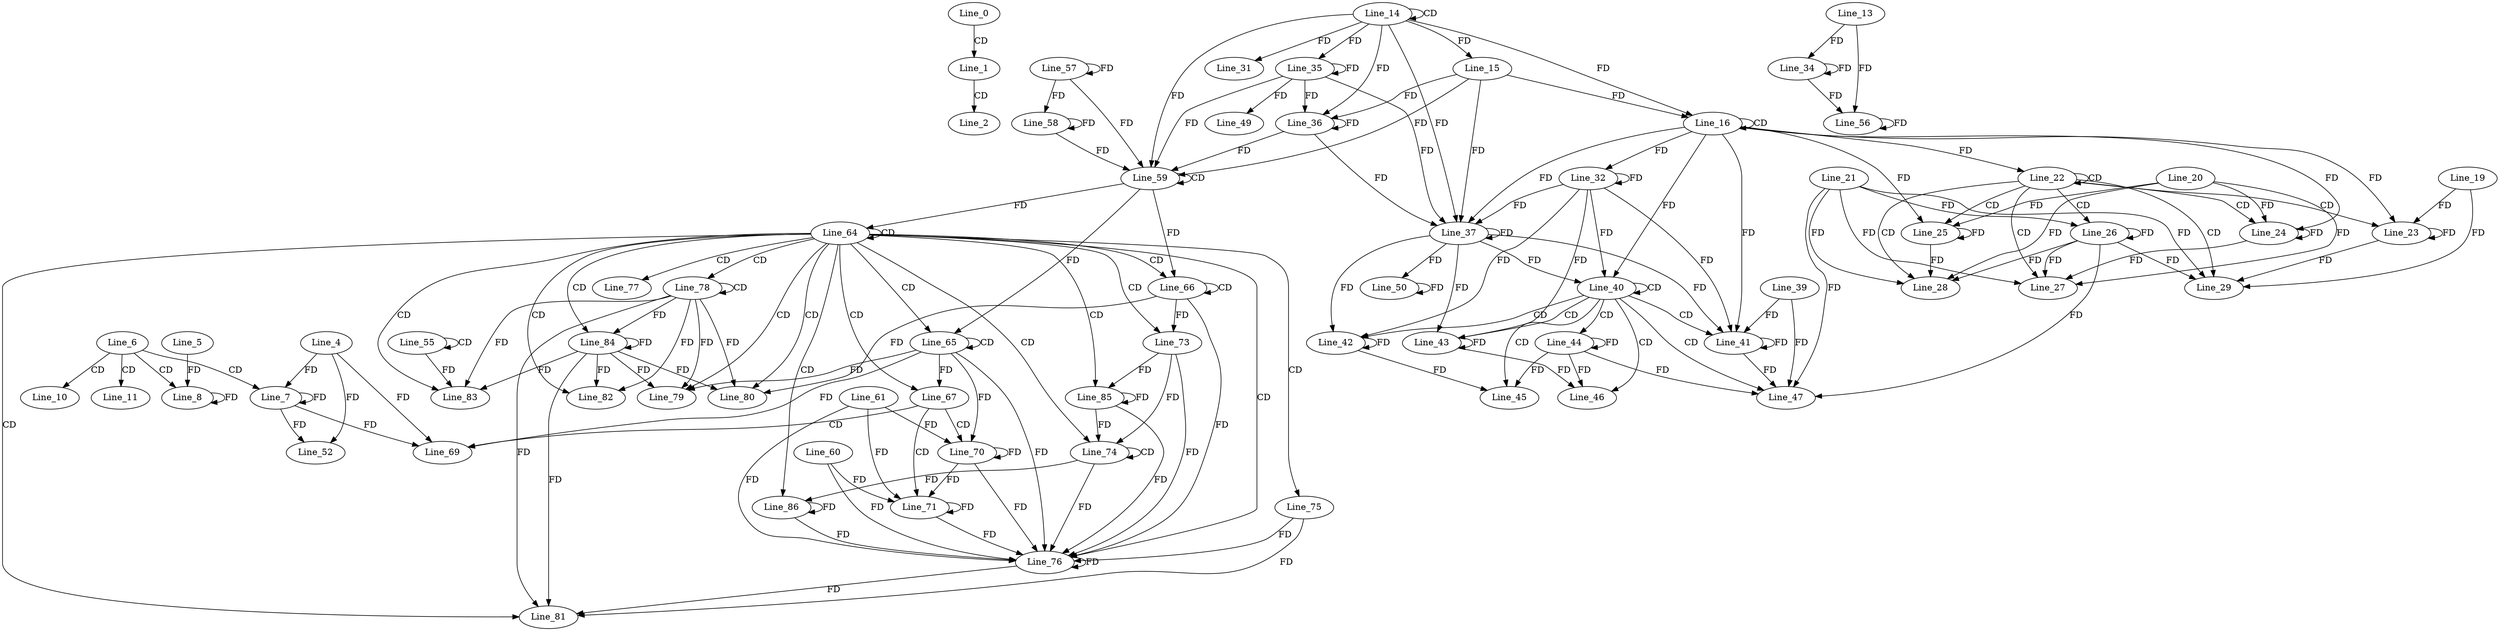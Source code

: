 digraph G {
  Line_0;
  Line_1;
  Line_2;
  Line_6;
  Line_7;
  Line_4;
  Line_8;
  Line_5;
  Line_10;
  Line_11;
  Line_14;
  Line_14;
  Line_15;
  Line_16;
  Line_16;
  Line_15;
  Line_22;
  Line_22;
  Line_23;
  Line_19;
  Line_23;
  Line_24;
  Line_20;
  Line_24;
  Line_25;
  Line_25;
  Line_26;
  Line_21;
  Line_27;
  Line_28;
  Line_29;
  Line_31;
  Line_32;
  Line_13;
  Line_34;
  Line_35;
  Line_35;
  Line_36;
  Line_36;
  Line_37;
  Line_37;
  Line_40;
  Line_40;
  Line_41;
  Line_39;
  Line_41;
  Line_42;
  Line_42;
  Line_43;
  Line_43;
  Line_44;
  Line_45;
  Line_46;
  Line_47;
  Line_49;
  Line_50;
  Line_52;
  Line_55;
  Line_55;
  Line_56;
  Line_57;
  Line_57;
  Line_58;
  Line_58;
  Line_59;
  Line_59;
  Line_64;
  Line_64;
  Line_65;
  Line_65;
  Line_66;
  Line_66;
  Line_67;
  Line_67;
  Line_69;
  Line_70;
  Line_61;
  Line_70;
  Line_71;
  Line_60;
  Line_71;
  Line_73;
  Line_73;
  Line_74;
  Line_74;
  Line_75;
  Line_76;
  Line_76;
  Line_77;
  Line_78;
  Line_78;
  Line_79;
  Line_80;
  Line_81;
  Line_82;
  Line_83;
  Line_84;
  Line_85;
  Line_86;
  Line_0 -> Line_1 [ label="CD" ];
  Line_1 -> Line_2 [ label="CD" ];
  Line_6 -> Line_7 [ label="CD" ];
  Line_4 -> Line_7 [ label="FD" ];
  Line_7 -> Line_7 [ label="FD" ];
  Line_6 -> Line_8 [ label="CD" ];
  Line_5 -> Line_8 [ label="FD" ];
  Line_8 -> Line_8 [ label="FD" ];
  Line_6 -> Line_10 [ label="CD" ];
  Line_6 -> Line_11 [ label="CD" ];
  Line_14 -> Line_14 [ label="CD" ];
  Line_14 -> Line_15 [ label="FD" ];
  Line_16 -> Line_16 [ label="CD" ];
  Line_14 -> Line_16 [ label="FD" ];
  Line_15 -> Line_16 [ label="FD" ];
  Line_22 -> Line_22 [ label="CD" ];
  Line_16 -> Line_22 [ label="FD" ];
  Line_22 -> Line_23 [ label="CD" ];
  Line_23 -> Line_23 [ label="FD" ];
  Line_19 -> Line_23 [ label="FD" ];
  Line_16 -> Line_23 [ label="FD" ];
  Line_22 -> Line_24 [ label="CD" ];
  Line_24 -> Line_24 [ label="FD" ];
  Line_20 -> Line_24 [ label="FD" ];
  Line_16 -> Line_24 [ label="FD" ];
  Line_22 -> Line_25 [ label="CD" ];
  Line_25 -> Line_25 [ label="FD" ];
  Line_20 -> Line_25 [ label="FD" ];
  Line_16 -> Line_25 [ label="FD" ];
  Line_22 -> Line_26 [ label="CD" ];
  Line_26 -> Line_26 [ label="FD" ];
  Line_21 -> Line_26 [ label="FD" ];
  Line_22 -> Line_27 [ label="CD" ];
  Line_26 -> Line_27 [ label="FD" ];
  Line_21 -> Line_27 [ label="FD" ];
  Line_24 -> Line_27 [ label="FD" ];
  Line_20 -> Line_27 [ label="FD" ];
  Line_22 -> Line_28 [ label="CD" ];
  Line_26 -> Line_28 [ label="FD" ];
  Line_21 -> Line_28 [ label="FD" ];
  Line_25 -> Line_28 [ label="FD" ];
  Line_20 -> Line_28 [ label="FD" ];
  Line_22 -> Line_29 [ label="CD" ];
  Line_23 -> Line_29 [ label="FD" ];
  Line_19 -> Line_29 [ label="FD" ];
  Line_26 -> Line_29 [ label="FD" ];
  Line_21 -> Line_29 [ label="FD" ];
  Line_14 -> Line_31 [ label="FD" ];
  Line_16 -> Line_32 [ label="FD" ];
  Line_32 -> Line_32 [ label="FD" ];
  Line_13 -> Line_34 [ label="FD" ];
  Line_34 -> Line_34 [ label="FD" ];
  Line_14 -> Line_35 [ label="FD" ];
  Line_35 -> Line_35 [ label="FD" ];
  Line_15 -> Line_36 [ label="FD" ];
  Line_36 -> Line_36 [ label="FD" ];
  Line_14 -> Line_36 [ label="FD" ];
  Line_35 -> Line_36 [ label="FD" ];
  Line_16 -> Line_37 [ label="FD" ];
  Line_32 -> Line_37 [ label="FD" ];
  Line_37 -> Line_37 [ label="FD" ];
  Line_14 -> Line_37 [ label="FD" ];
  Line_35 -> Line_37 [ label="FD" ];
  Line_15 -> Line_37 [ label="FD" ];
  Line_36 -> Line_37 [ label="FD" ];
  Line_40 -> Line_40 [ label="CD" ];
  Line_16 -> Line_40 [ label="FD" ];
  Line_32 -> Line_40 [ label="FD" ];
  Line_37 -> Line_40 [ label="FD" ];
  Line_40 -> Line_41 [ label="CD" ];
  Line_41 -> Line_41 [ label="FD" ];
  Line_39 -> Line_41 [ label="FD" ];
  Line_16 -> Line_41 [ label="FD" ];
  Line_32 -> Line_41 [ label="FD" ];
  Line_37 -> Line_41 [ label="FD" ];
  Line_40 -> Line_42 [ label="CD" ];
  Line_42 -> Line_42 [ label="FD" ];
  Line_32 -> Line_42 [ label="FD" ];
  Line_37 -> Line_42 [ label="FD" ];
  Line_40 -> Line_43 [ label="CD" ];
  Line_43 -> Line_43 [ label="FD" ];
  Line_32 -> Line_43 [ label="FD" ];
  Line_37 -> Line_43 [ label="FD" ];
  Line_40 -> Line_44 [ label="CD" ];
  Line_44 -> Line_44 [ label="FD" ];
  Line_40 -> Line_45 [ label="CD" ];
  Line_44 -> Line_45 [ label="FD" ];
  Line_42 -> Line_45 [ label="FD" ];
  Line_40 -> Line_46 [ label="CD" ];
  Line_44 -> Line_46 [ label="FD" ];
  Line_43 -> Line_46 [ label="FD" ];
  Line_40 -> Line_47 [ label="CD" ];
  Line_41 -> Line_47 [ label="FD" ];
  Line_39 -> Line_47 [ label="FD" ];
  Line_44 -> Line_47 [ label="FD" ];
  Line_26 -> Line_47 [ label="FD" ];
  Line_21 -> Line_47 [ label="FD" ];
  Line_35 -> Line_49 [ label="FD" ];
  Line_37 -> Line_50 [ label="FD" ];
  Line_50 -> Line_50 [ label="FD" ];
  Line_4 -> Line_52 [ label="FD" ];
  Line_7 -> Line_52 [ label="FD" ];
  Line_55 -> Line_55 [ label="CD" ];
  Line_13 -> Line_56 [ label="FD" ];
  Line_34 -> Line_56 [ label="FD" ];
  Line_56 -> Line_56 [ label="FD" ];
  Line_57 -> Line_57 [ label="FD" ];
  Line_58 -> Line_58 [ label="FD" ];
  Line_57 -> Line_58 [ label="FD" ];
  Line_59 -> Line_59 [ label="CD" ];
  Line_14 -> Line_59 [ label="FD" ];
  Line_35 -> Line_59 [ label="FD" ];
  Line_57 -> Line_59 [ label="FD" ];
  Line_15 -> Line_59 [ label="FD" ];
  Line_36 -> Line_59 [ label="FD" ];
  Line_58 -> Line_59 [ label="FD" ];
  Line_64 -> Line_64 [ label="CD" ];
  Line_59 -> Line_64 [ label="FD" ];
  Line_64 -> Line_65 [ label="CD" ];
  Line_65 -> Line_65 [ label="CD" ];
  Line_59 -> Line_65 [ label="FD" ];
  Line_64 -> Line_66 [ label="CD" ];
  Line_66 -> Line_66 [ label="CD" ];
  Line_59 -> Line_66 [ label="FD" ];
  Line_64 -> Line_67 [ label="CD" ];
  Line_65 -> Line_67 [ label="FD" ];
  Line_67 -> Line_69 [ label="CD" ];
  Line_4 -> Line_69 [ label="FD" ];
  Line_7 -> Line_69 [ label="FD" ];
  Line_65 -> Line_69 [ label="FD" ];
  Line_67 -> Line_70 [ label="CD" ];
  Line_70 -> Line_70 [ label="FD" ];
  Line_61 -> Line_70 [ label="FD" ];
  Line_65 -> Line_70 [ label="FD" ];
  Line_67 -> Line_71 [ label="CD" ];
  Line_71 -> Line_71 [ label="FD" ];
  Line_60 -> Line_71 [ label="FD" ];
  Line_70 -> Line_71 [ label="FD" ];
  Line_61 -> Line_71 [ label="FD" ];
  Line_64 -> Line_73 [ label="CD" ];
  Line_66 -> Line_73 [ label="FD" ];
  Line_64 -> Line_74 [ label="CD" ];
  Line_74 -> Line_74 [ label="CD" ];
  Line_73 -> Line_74 [ label="FD" ];
  Line_64 -> Line_75 [ label="CD" ];
  Line_64 -> Line_76 [ label="CD" ];
  Line_75 -> Line_76 [ label="FD" ];
  Line_76 -> Line_76 [ label="FD" ];
  Line_66 -> Line_76 [ label="FD" ];
  Line_65 -> Line_76 [ label="FD" ];
  Line_70 -> Line_76 [ label="FD" ];
  Line_61 -> Line_76 [ label="FD" ];
  Line_71 -> Line_76 [ label="FD" ];
  Line_60 -> Line_76 [ label="FD" ];
  Line_74 -> Line_76 [ label="FD" ];
  Line_73 -> Line_76 [ label="FD" ];
  Line_64 -> Line_77 [ label="CD" ];
  Line_64 -> Line_78 [ label="CD" ];
  Line_78 -> Line_78 [ label="CD" ];
  Line_64 -> Line_79 [ label="CD" ];
  Line_78 -> Line_79 [ label="FD" ];
  Line_65 -> Line_79 [ label="FD" ];
  Line_64 -> Line_80 [ label="CD" ];
  Line_78 -> Line_80 [ label="FD" ];
  Line_66 -> Line_80 [ label="FD" ];
  Line_64 -> Line_81 [ label="CD" ];
  Line_78 -> Line_81 [ label="FD" ];
  Line_75 -> Line_81 [ label="FD" ];
  Line_76 -> Line_81 [ label="FD" ];
  Line_64 -> Line_82 [ label="CD" ];
  Line_78 -> Line_82 [ label="FD" ];
  Line_64 -> Line_83 [ label="CD" ];
  Line_55 -> Line_83 [ label="FD" ];
  Line_78 -> Line_83 [ label="FD" ];
  Line_64 -> Line_84 [ label="CD" ];
  Line_78 -> Line_84 [ label="FD" ];
  Line_84 -> Line_84 [ label="FD" ];
  Line_64 -> Line_85 [ label="CD" ];
  Line_73 -> Line_85 [ label="FD" ];
  Line_85 -> Line_85 [ label="FD" ];
  Line_64 -> Line_86 [ label="CD" ];
  Line_74 -> Line_86 [ label="FD" ];
  Line_86 -> Line_86 [ label="FD" ];
  Line_85 -> Line_74 [ label="FD" ];
  Line_86 -> Line_76 [ label="FD" ];
  Line_85 -> Line_76 [ label="FD" ];
  Line_84 -> Line_79 [ label="FD" ];
  Line_84 -> Line_80 [ label="FD" ];
  Line_84 -> Line_81 [ label="FD" ];
  Line_84 -> Line_82 [ label="FD" ];
  Line_84 -> Line_83 [ label="FD" ];
}
